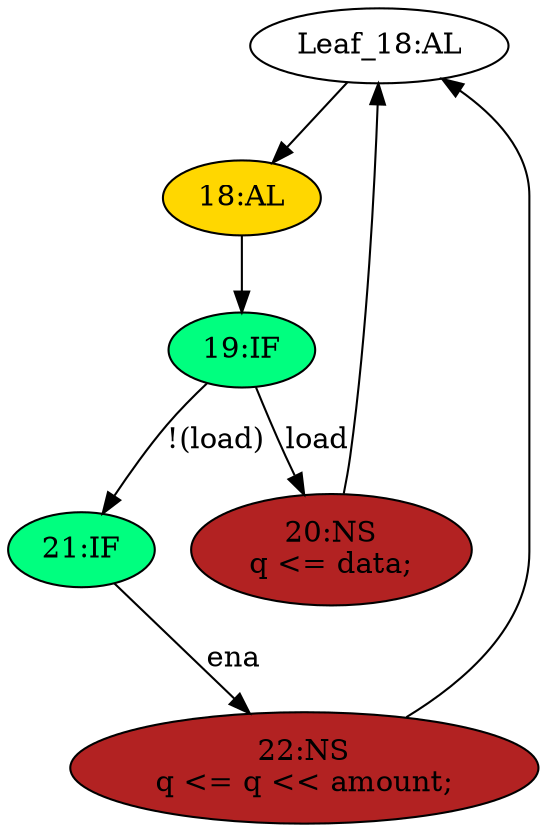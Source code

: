 strict digraph "compose( ,  )" {
	node [label="\N"];
	"Leaf_18:AL"	[def_var="['q']",
		label="Leaf_18:AL"];
	"18:AL"	[ast="<pyverilog.vparser.ast.Always object at 0x7f665f8f71d0>",
		clk_sens=True,
		fillcolor=gold,
		label="18:AL",
		sens="['clk']",
		statements="[]",
		style=filled,
		typ=Always,
		use_var="['load', 'ena', 'amount', 'data', 'q']"];
	"Leaf_18:AL" -> "18:AL";
	"19:IF"	[ast="<pyverilog.vparser.ast.IfStatement object at 0x7f665f8e34d0>",
		fillcolor=springgreen,
		label="19:IF",
		statements="[]",
		style=filled,
		typ=IfStatement];
	"21:IF"	[ast="<pyverilog.vparser.ast.IfStatement object at 0x7f665f88ee90>",
		fillcolor=springgreen,
		label="21:IF",
		statements="[]",
		style=filled,
		typ=IfStatement];
	"19:IF" -> "21:IF"	[cond="['load']",
		label="!(load)",
		lineno=19];
	"20:NS"	[ast="<pyverilog.vparser.ast.NonblockingSubstitution object at 0x7f665f8e3e10>",
		fillcolor=firebrick,
		label="20:NS
q <= data;",
		statements="[<pyverilog.vparser.ast.NonblockingSubstitution object at 0x7f665f8e3e10>]",
		style=filled,
		typ=NonblockingSubstitution];
	"19:IF" -> "20:NS"	[cond="['load']",
		label=load,
		lineno=19];
	"22:NS"	[ast="<pyverilog.vparser.ast.NonblockingSubstitution object at 0x7f665f8f1550>",
		fillcolor=firebrick,
		label="22:NS
q <= q << amount;",
		statements="[<pyverilog.vparser.ast.NonblockingSubstitution object at 0x7f665f8f1550>]",
		style=filled,
		typ=NonblockingSubstitution];
	"21:IF" -> "22:NS"	[cond="['ena']",
		label=ena,
		lineno=21];
	"22:NS" -> "Leaf_18:AL"	[cond="[]",
		lineno=None];
	"20:NS" -> "Leaf_18:AL"	[cond="[]",
		lineno=None];
	"18:AL" -> "19:IF"	[cond="[]",
		lineno=None];
}
